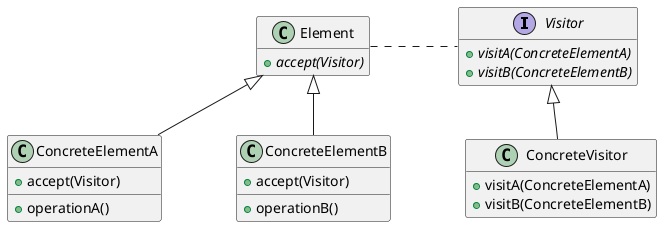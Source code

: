 @startuml

skinparam nodesep 75
skinparam ranksep 50
hide empty members

interface Visitor {
  + {abstract} visitA(ConcreteElementA)
  + {abstract} visitB(ConcreteElementB)
}

class ConcreteVisitor {
  + visitA(ConcreteElementA)
  + visitB(ConcreteElementB)
}

Visitor <|-- ConcreteVisitor

class Element {
  + {abstract} accept(Visitor)
}

Element . Visitor

class ConcreteElementA {
  + accept(Visitor)
  __
  + operationA()
}
Element <|-- ConcreteElementA

class ConcreteElementB {
  + accept(Visitor)
  __
  + operationB()
}
Element <|-- ConcreteElementB

@enduml
